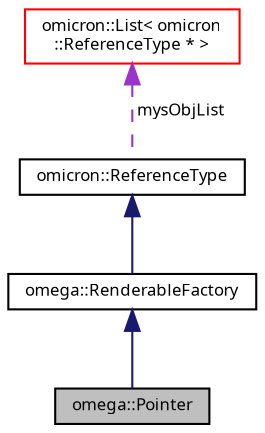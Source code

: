 digraph "omega::Pointer"
{
  bgcolor="transparent";
  edge [fontname="FreeSans.ttf",fontsize="8",labelfontname="FreeSans.ttf",labelfontsize="8"];
  node [fontname="FreeSans.ttf",fontsize="8",shape=record];
  Node1 [label="omega::Pointer",height=0.2,width=0.4,color="black", fillcolor="grey75", style="filled", fontcolor="black"];
  Node2 -> Node1 [dir="back",color="midnightblue",fontsize="8",style="solid",fontname="FreeSans.ttf"];
  Node2 [label="omega::RenderableFactory",height=0.2,width=0.4,color="black",URL="$classomega_1_1_renderable_factory.html",tooltip="Base class for objects that can create renderables. "];
  Node3 -> Node2 [dir="back",color="midnightblue",fontsize="8",style="solid",fontname="FreeSans.ttf"];
  Node3 [label="omicron::ReferenceType",height=0.2,width=0.4,color="black",URL="$classomicron_1_1_reference_type.html",tooltip="Implements a base class for reference-counted types. "];
  Node4 -> Node3 [dir="back",color="darkorchid3",fontsize="8",style="dashed",label=" mysObjList" ,fontname="FreeSans.ttf"];
  Node4 [label="omicron::List\< omicron\l::ReferenceType * \>",height=0.2,width=0.4,color="red",URL="$classomicron_1_1_list.html"];
}
